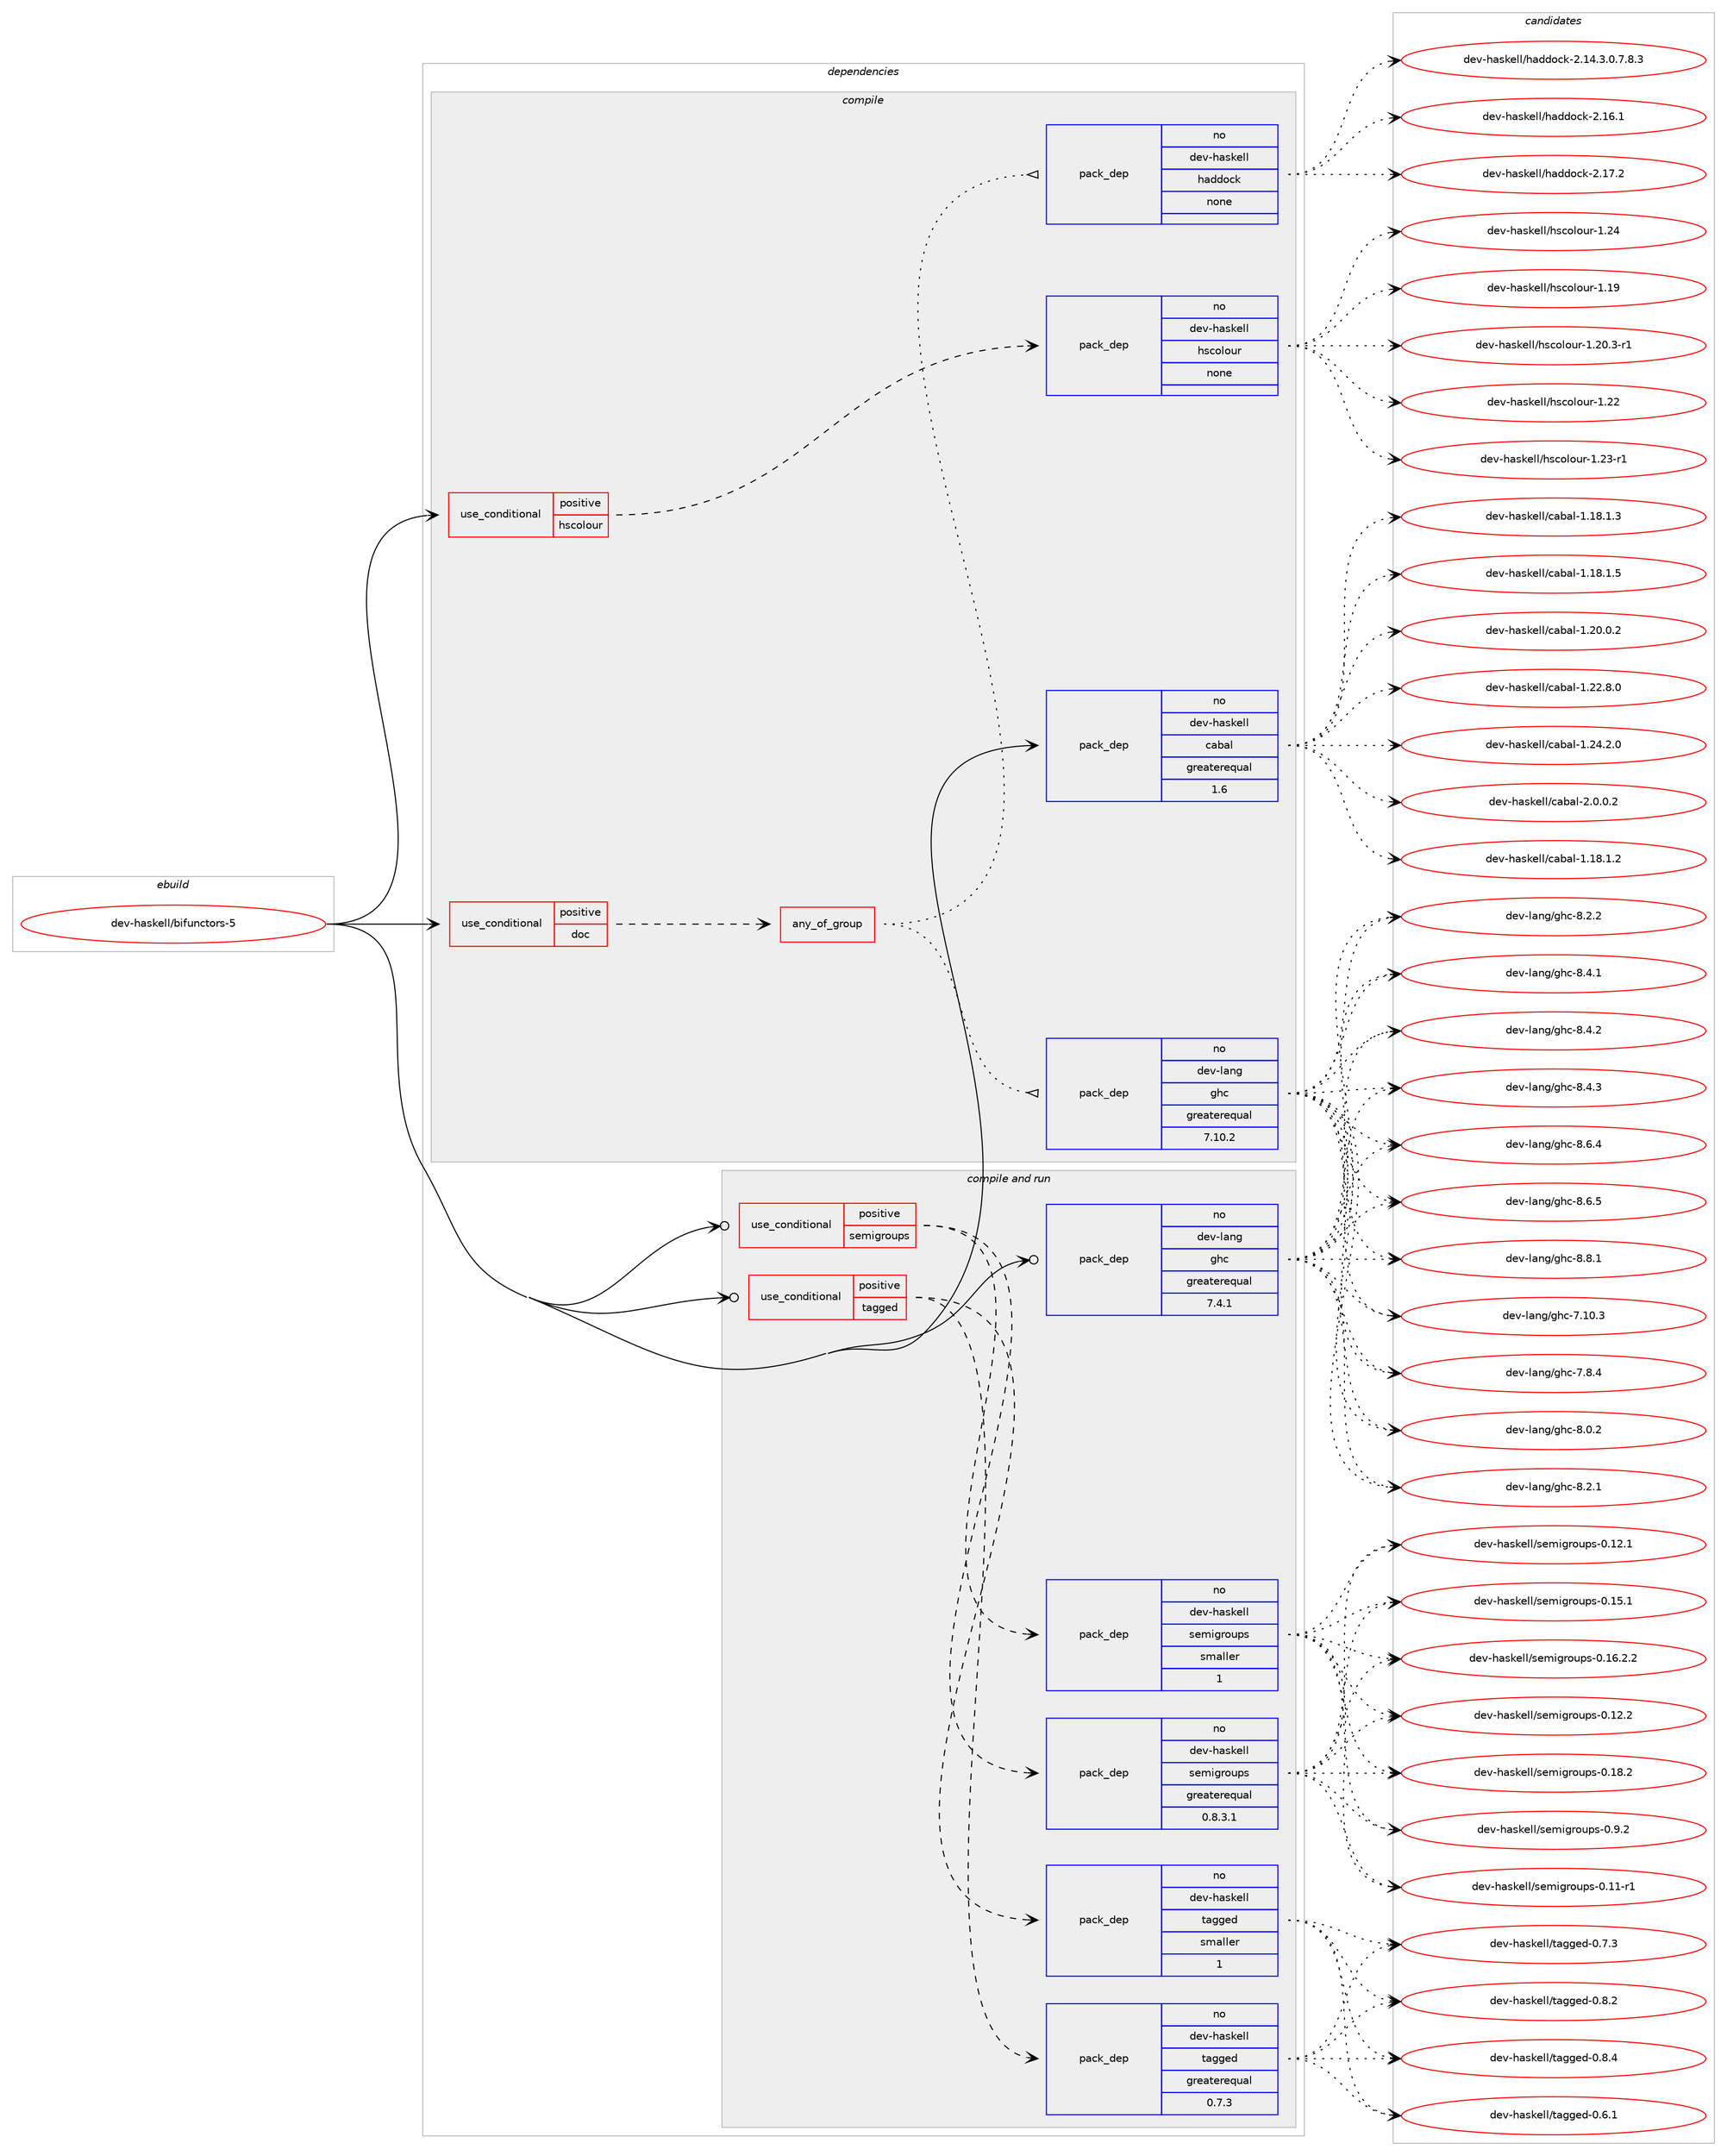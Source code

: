 digraph prolog {

# *************
# Graph options
# *************

newrank=true;
concentrate=true;
compound=true;
graph [rankdir=LR,fontname=Helvetica,fontsize=10,ranksep=1.5];#, ranksep=2.5, nodesep=0.2];
edge  [arrowhead=vee];
node  [fontname=Helvetica,fontsize=10];

# **********
# The ebuild
# **********

subgraph cluster_leftcol {
color=gray;
rank=same;
label=<<i>ebuild</i>>;
id [label="dev-haskell/bifunctors-5", color=red, width=4, href="../dev-haskell/bifunctors-5.svg"];
}

# ****************
# The dependencies
# ****************

subgraph cluster_midcol {
color=gray;
label=<<i>dependencies</i>>;
subgraph cluster_compile {
fillcolor="#eeeeee";
style=filled;
label=<<i>compile</i>>;
subgraph cond124866 {
dependency527151 [label=<<TABLE BORDER="0" CELLBORDER="1" CELLSPACING="0" CELLPADDING="4"><TR><TD ROWSPAN="3" CELLPADDING="10">use_conditional</TD></TR><TR><TD>positive</TD></TR><TR><TD>doc</TD></TR></TABLE>>, shape=none, color=red];
subgraph any9528 {
dependency527152 [label=<<TABLE BORDER="0" CELLBORDER="1" CELLSPACING="0" CELLPADDING="4"><TR><TD CELLPADDING="10">any_of_group</TD></TR></TABLE>>, shape=none, color=red];subgraph pack392400 {
dependency527153 [label=<<TABLE BORDER="0" CELLBORDER="1" CELLSPACING="0" CELLPADDING="4" WIDTH="220"><TR><TD ROWSPAN="6" CELLPADDING="30">pack_dep</TD></TR><TR><TD WIDTH="110">no</TD></TR><TR><TD>dev-haskell</TD></TR><TR><TD>haddock</TD></TR><TR><TD>none</TD></TR><TR><TD></TD></TR></TABLE>>, shape=none, color=blue];
}
dependency527152:e -> dependency527153:w [weight=20,style="dotted",arrowhead="oinv"];
subgraph pack392401 {
dependency527154 [label=<<TABLE BORDER="0" CELLBORDER="1" CELLSPACING="0" CELLPADDING="4" WIDTH="220"><TR><TD ROWSPAN="6" CELLPADDING="30">pack_dep</TD></TR><TR><TD WIDTH="110">no</TD></TR><TR><TD>dev-lang</TD></TR><TR><TD>ghc</TD></TR><TR><TD>greaterequal</TD></TR><TR><TD>7.10.2</TD></TR></TABLE>>, shape=none, color=blue];
}
dependency527152:e -> dependency527154:w [weight=20,style="dotted",arrowhead="oinv"];
}
dependency527151:e -> dependency527152:w [weight=20,style="dashed",arrowhead="vee"];
}
id:e -> dependency527151:w [weight=20,style="solid",arrowhead="vee"];
subgraph cond124867 {
dependency527155 [label=<<TABLE BORDER="0" CELLBORDER="1" CELLSPACING="0" CELLPADDING="4"><TR><TD ROWSPAN="3" CELLPADDING="10">use_conditional</TD></TR><TR><TD>positive</TD></TR><TR><TD>hscolour</TD></TR></TABLE>>, shape=none, color=red];
subgraph pack392402 {
dependency527156 [label=<<TABLE BORDER="0" CELLBORDER="1" CELLSPACING="0" CELLPADDING="4" WIDTH="220"><TR><TD ROWSPAN="6" CELLPADDING="30">pack_dep</TD></TR><TR><TD WIDTH="110">no</TD></TR><TR><TD>dev-haskell</TD></TR><TR><TD>hscolour</TD></TR><TR><TD>none</TD></TR><TR><TD></TD></TR></TABLE>>, shape=none, color=blue];
}
dependency527155:e -> dependency527156:w [weight=20,style="dashed",arrowhead="vee"];
}
id:e -> dependency527155:w [weight=20,style="solid",arrowhead="vee"];
subgraph pack392403 {
dependency527157 [label=<<TABLE BORDER="0" CELLBORDER="1" CELLSPACING="0" CELLPADDING="4" WIDTH="220"><TR><TD ROWSPAN="6" CELLPADDING="30">pack_dep</TD></TR><TR><TD WIDTH="110">no</TD></TR><TR><TD>dev-haskell</TD></TR><TR><TD>cabal</TD></TR><TR><TD>greaterequal</TD></TR><TR><TD>1.6</TD></TR></TABLE>>, shape=none, color=blue];
}
id:e -> dependency527157:w [weight=20,style="solid",arrowhead="vee"];
}
subgraph cluster_compileandrun {
fillcolor="#eeeeee";
style=filled;
label=<<i>compile and run</i>>;
subgraph cond124868 {
dependency527158 [label=<<TABLE BORDER="0" CELLBORDER="1" CELLSPACING="0" CELLPADDING="4"><TR><TD ROWSPAN="3" CELLPADDING="10">use_conditional</TD></TR><TR><TD>positive</TD></TR><TR><TD>semigroups</TD></TR></TABLE>>, shape=none, color=red];
subgraph pack392404 {
dependency527159 [label=<<TABLE BORDER="0" CELLBORDER="1" CELLSPACING="0" CELLPADDING="4" WIDTH="220"><TR><TD ROWSPAN="6" CELLPADDING="30">pack_dep</TD></TR><TR><TD WIDTH="110">no</TD></TR><TR><TD>dev-haskell</TD></TR><TR><TD>semigroups</TD></TR><TR><TD>greaterequal</TD></TR><TR><TD>0.8.3.1</TD></TR></TABLE>>, shape=none, color=blue];
}
dependency527158:e -> dependency527159:w [weight=20,style="dashed",arrowhead="vee"];
subgraph pack392405 {
dependency527160 [label=<<TABLE BORDER="0" CELLBORDER="1" CELLSPACING="0" CELLPADDING="4" WIDTH="220"><TR><TD ROWSPAN="6" CELLPADDING="30">pack_dep</TD></TR><TR><TD WIDTH="110">no</TD></TR><TR><TD>dev-haskell</TD></TR><TR><TD>semigroups</TD></TR><TR><TD>smaller</TD></TR><TR><TD>1</TD></TR></TABLE>>, shape=none, color=blue];
}
dependency527158:e -> dependency527160:w [weight=20,style="dashed",arrowhead="vee"];
}
id:e -> dependency527158:w [weight=20,style="solid",arrowhead="odotvee"];
subgraph cond124869 {
dependency527161 [label=<<TABLE BORDER="0" CELLBORDER="1" CELLSPACING="0" CELLPADDING="4"><TR><TD ROWSPAN="3" CELLPADDING="10">use_conditional</TD></TR><TR><TD>positive</TD></TR><TR><TD>tagged</TD></TR></TABLE>>, shape=none, color=red];
subgraph pack392406 {
dependency527162 [label=<<TABLE BORDER="0" CELLBORDER="1" CELLSPACING="0" CELLPADDING="4" WIDTH="220"><TR><TD ROWSPAN="6" CELLPADDING="30">pack_dep</TD></TR><TR><TD WIDTH="110">no</TD></TR><TR><TD>dev-haskell</TD></TR><TR><TD>tagged</TD></TR><TR><TD>greaterequal</TD></TR><TR><TD>0.7.3</TD></TR></TABLE>>, shape=none, color=blue];
}
dependency527161:e -> dependency527162:w [weight=20,style="dashed",arrowhead="vee"];
subgraph pack392407 {
dependency527163 [label=<<TABLE BORDER="0" CELLBORDER="1" CELLSPACING="0" CELLPADDING="4" WIDTH="220"><TR><TD ROWSPAN="6" CELLPADDING="30">pack_dep</TD></TR><TR><TD WIDTH="110">no</TD></TR><TR><TD>dev-haskell</TD></TR><TR><TD>tagged</TD></TR><TR><TD>smaller</TD></TR><TR><TD>1</TD></TR></TABLE>>, shape=none, color=blue];
}
dependency527161:e -> dependency527163:w [weight=20,style="dashed",arrowhead="vee"];
}
id:e -> dependency527161:w [weight=20,style="solid",arrowhead="odotvee"];
subgraph pack392408 {
dependency527164 [label=<<TABLE BORDER="0" CELLBORDER="1" CELLSPACING="0" CELLPADDING="4" WIDTH="220"><TR><TD ROWSPAN="6" CELLPADDING="30">pack_dep</TD></TR><TR><TD WIDTH="110">no</TD></TR><TR><TD>dev-lang</TD></TR><TR><TD>ghc</TD></TR><TR><TD>greaterequal</TD></TR><TR><TD>7.4.1</TD></TR></TABLE>>, shape=none, color=blue];
}
id:e -> dependency527164:w [weight=20,style="solid",arrowhead="odotvee"];
}
subgraph cluster_run {
fillcolor="#eeeeee";
style=filled;
label=<<i>run</i>>;
}
}

# **************
# The candidates
# **************

subgraph cluster_choices {
rank=same;
color=gray;
label=<<i>candidates</i>>;

subgraph choice392400 {
color=black;
nodesep=1;
choice1001011184510497115107101108108471049710010011199107455046495246514648465546564651 [label="dev-haskell/haddock-2.14.3.0.7.8.3", color=red, width=4,href="../dev-haskell/haddock-2.14.3.0.7.8.3.svg"];
choice100101118451049711510710110810847104971001001119910745504649544649 [label="dev-haskell/haddock-2.16.1", color=red, width=4,href="../dev-haskell/haddock-2.16.1.svg"];
choice100101118451049711510710110810847104971001001119910745504649554650 [label="dev-haskell/haddock-2.17.2", color=red, width=4,href="../dev-haskell/haddock-2.17.2.svg"];
dependency527153:e -> choice1001011184510497115107101108108471049710010011199107455046495246514648465546564651:w [style=dotted,weight="100"];
dependency527153:e -> choice100101118451049711510710110810847104971001001119910745504649544649:w [style=dotted,weight="100"];
dependency527153:e -> choice100101118451049711510710110810847104971001001119910745504649554650:w [style=dotted,weight="100"];
}
subgraph choice392401 {
color=black;
nodesep=1;
choice1001011184510897110103471031049945554649484651 [label="dev-lang/ghc-7.10.3", color=red, width=4,href="../dev-lang/ghc-7.10.3.svg"];
choice10010111845108971101034710310499455546564652 [label="dev-lang/ghc-7.8.4", color=red, width=4,href="../dev-lang/ghc-7.8.4.svg"];
choice10010111845108971101034710310499455646484650 [label="dev-lang/ghc-8.0.2", color=red, width=4,href="../dev-lang/ghc-8.0.2.svg"];
choice10010111845108971101034710310499455646504649 [label="dev-lang/ghc-8.2.1", color=red, width=4,href="../dev-lang/ghc-8.2.1.svg"];
choice10010111845108971101034710310499455646504650 [label="dev-lang/ghc-8.2.2", color=red, width=4,href="../dev-lang/ghc-8.2.2.svg"];
choice10010111845108971101034710310499455646524649 [label="dev-lang/ghc-8.4.1", color=red, width=4,href="../dev-lang/ghc-8.4.1.svg"];
choice10010111845108971101034710310499455646524650 [label="dev-lang/ghc-8.4.2", color=red, width=4,href="../dev-lang/ghc-8.4.2.svg"];
choice10010111845108971101034710310499455646524651 [label="dev-lang/ghc-8.4.3", color=red, width=4,href="../dev-lang/ghc-8.4.3.svg"];
choice10010111845108971101034710310499455646544652 [label="dev-lang/ghc-8.6.4", color=red, width=4,href="../dev-lang/ghc-8.6.4.svg"];
choice10010111845108971101034710310499455646544653 [label="dev-lang/ghc-8.6.5", color=red, width=4,href="../dev-lang/ghc-8.6.5.svg"];
choice10010111845108971101034710310499455646564649 [label="dev-lang/ghc-8.8.1", color=red, width=4,href="../dev-lang/ghc-8.8.1.svg"];
dependency527154:e -> choice1001011184510897110103471031049945554649484651:w [style=dotted,weight="100"];
dependency527154:e -> choice10010111845108971101034710310499455546564652:w [style=dotted,weight="100"];
dependency527154:e -> choice10010111845108971101034710310499455646484650:w [style=dotted,weight="100"];
dependency527154:e -> choice10010111845108971101034710310499455646504649:w [style=dotted,weight="100"];
dependency527154:e -> choice10010111845108971101034710310499455646504650:w [style=dotted,weight="100"];
dependency527154:e -> choice10010111845108971101034710310499455646524649:w [style=dotted,weight="100"];
dependency527154:e -> choice10010111845108971101034710310499455646524650:w [style=dotted,weight="100"];
dependency527154:e -> choice10010111845108971101034710310499455646524651:w [style=dotted,weight="100"];
dependency527154:e -> choice10010111845108971101034710310499455646544652:w [style=dotted,weight="100"];
dependency527154:e -> choice10010111845108971101034710310499455646544653:w [style=dotted,weight="100"];
dependency527154:e -> choice10010111845108971101034710310499455646564649:w [style=dotted,weight="100"];
}
subgraph choice392402 {
color=black;
nodesep=1;
choice100101118451049711510710110810847104115991111081111171144549464957 [label="dev-haskell/hscolour-1.19", color=red, width=4,href="../dev-haskell/hscolour-1.19.svg"];
choice10010111845104971151071011081084710411599111108111117114454946504846514511449 [label="dev-haskell/hscolour-1.20.3-r1", color=red, width=4,href="../dev-haskell/hscolour-1.20.3-r1.svg"];
choice100101118451049711510710110810847104115991111081111171144549465050 [label="dev-haskell/hscolour-1.22", color=red, width=4,href="../dev-haskell/hscolour-1.22.svg"];
choice1001011184510497115107101108108471041159911110811111711445494650514511449 [label="dev-haskell/hscolour-1.23-r1", color=red, width=4,href="../dev-haskell/hscolour-1.23-r1.svg"];
choice100101118451049711510710110810847104115991111081111171144549465052 [label="dev-haskell/hscolour-1.24", color=red, width=4,href="../dev-haskell/hscolour-1.24.svg"];
dependency527156:e -> choice100101118451049711510710110810847104115991111081111171144549464957:w [style=dotted,weight="100"];
dependency527156:e -> choice10010111845104971151071011081084710411599111108111117114454946504846514511449:w [style=dotted,weight="100"];
dependency527156:e -> choice100101118451049711510710110810847104115991111081111171144549465050:w [style=dotted,weight="100"];
dependency527156:e -> choice1001011184510497115107101108108471041159911110811111711445494650514511449:w [style=dotted,weight="100"];
dependency527156:e -> choice100101118451049711510710110810847104115991111081111171144549465052:w [style=dotted,weight="100"];
}
subgraph choice392403 {
color=black;
nodesep=1;
choice10010111845104971151071011081084799979897108454946495646494650 [label="dev-haskell/cabal-1.18.1.2", color=red, width=4,href="../dev-haskell/cabal-1.18.1.2.svg"];
choice10010111845104971151071011081084799979897108454946495646494651 [label="dev-haskell/cabal-1.18.1.3", color=red, width=4,href="../dev-haskell/cabal-1.18.1.3.svg"];
choice10010111845104971151071011081084799979897108454946495646494653 [label="dev-haskell/cabal-1.18.1.5", color=red, width=4,href="../dev-haskell/cabal-1.18.1.5.svg"];
choice10010111845104971151071011081084799979897108454946504846484650 [label="dev-haskell/cabal-1.20.0.2", color=red, width=4,href="../dev-haskell/cabal-1.20.0.2.svg"];
choice10010111845104971151071011081084799979897108454946505046564648 [label="dev-haskell/cabal-1.22.8.0", color=red, width=4,href="../dev-haskell/cabal-1.22.8.0.svg"];
choice10010111845104971151071011081084799979897108454946505246504648 [label="dev-haskell/cabal-1.24.2.0", color=red, width=4,href="../dev-haskell/cabal-1.24.2.0.svg"];
choice100101118451049711510710110810847999798971084550464846484650 [label="dev-haskell/cabal-2.0.0.2", color=red, width=4,href="../dev-haskell/cabal-2.0.0.2.svg"];
dependency527157:e -> choice10010111845104971151071011081084799979897108454946495646494650:w [style=dotted,weight="100"];
dependency527157:e -> choice10010111845104971151071011081084799979897108454946495646494651:w [style=dotted,weight="100"];
dependency527157:e -> choice10010111845104971151071011081084799979897108454946495646494653:w [style=dotted,weight="100"];
dependency527157:e -> choice10010111845104971151071011081084799979897108454946504846484650:w [style=dotted,weight="100"];
dependency527157:e -> choice10010111845104971151071011081084799979897108454946505046564648:w [style=dotted,weight="100"];
dependency527157:e -> choice10010111845104971151071011081084799979897108454946505246504648:w [style=dotted,weight="100"];
dependency527157:e -> choice100101118451049711510710110810847999798971084550464846484650:w [style=dotted,weight="100"];
}
subgraph choice392404 {
color=black;
nodesep=1;
choice10010111845104971151071011081084711510110910510311411111711211545484649494511449 [label="dev-haskell/semigroups-0.11-r1", color=red, width=4,href="../dev-haskell/semigroups-0.11-r1.svg"];
choice10010111845104971151071011081084711510110910510311411111711211545484649504649 [label="dev-haskell/semigroups-0.12.1", color=red, width=4,href="../dev-haskell/semigroups-0.12.1.svg"];
choice10010111845104971151071011081084711510110910510311411111711211545484649504650 [label="dev-haskell/semigroups-0.12.2", color=red, width=4,href="../dev-haskell/semigroups-0.12.2.svg"];
choice10010111845104971151071011081084711510110910510311411111711211545484649534649 [label="dev-haskell/semigroups-0.15.1", color=red, width=4,href="../dev-haskell/semigroups-0.15.1.svg"];
choice100101118451049711510710110810847115101109105103114111117112115454846495446504650 [label="dev-haskell/semigroups-0.16.2.2", color=red, width=4,href="../dev-haskell/semigroups-0.16.2.2.svg"];
choice10010111845104971151071011081084711510110910510311411111711211545484649564650 [label="dev-haskell/semigroups-0.18.2", color=red, width=4,href="../dev-haskell/semigroups-0.18.2.svg"];
choice100101118451049711510710110810847115101109105103114111117112115454846574650 [label="dev-haskell/semigroups-0.9.2", color=red, width=4,href="../dev-haskell/semigroups-0.9.2.svg"];
dependency527159:e -> choice10010111845104971151071011081084711510110910510311411111711211545484649494511449:w [style=dotted,weight="100"];
dependency527159:e -> choice10010111845104971151071011081084711510110910510311411111711211545484649504649:w [style=dotted,weight="100"];
dependency527159:e -> choice10010111845104971151071011081084711510110910510311411111711211545484649504650:w [style=dotted,weight="100"];
dependency527159:e -> choice10010111845104971151071011081084711510110910510311411111711211545484649534649:w [style=dotted,weight="100"];
dependency527159:e -> choice100101118451049711510710110810847115101109105103114111117112115454846495446504650:w [style=dotted,weight="100"];
dependency527159:e -> choice10010111845104971151071011081084711510110910510311411111711211545484649564650:w [style=dotted,weight="100"];
dependency527159:e -> choice100101118451049711510710110810847115101109105103114111117112115454846574650:w [style=dotted,weight="100"];
}
subgraph choice392405 {
color=black;
nodesep=1;
choice10010111845104971151071011081084711510110910510311411111711211545484649494511449 [label="dev-haskell/semigroups-0.11-r1", color=red, width=4,href="../dev-haskell/semigroups-0.11-r1.svg"];
choice10010111845104971151071011081084711510110910510311411111711211545484649504649 [label="dev-haskell/semigroups-0.12.1", color=red, width=4,href="../dev-haskell/semigroups-0.12.1.svg"];
choice10010111845104971151071011081084711510110910510311411111711211545484649504650 [label="dev-haskell/semigroups-0.12.2", color=red, width=4,href="../dev-haskell/semigroups-0.12.2.svg"];
choice10010111845104971151071011081084711510110910510311411111711211545484649534649 [label="dev-haskell/semigroups-0.15.1", color=red, width=4,href="../dev-haskell/semigroups-0.15.1.svg"];
choice100101118451049711510710110810847115101109105103114111117112115454846495446504650 [label="dev-haskell/semigroups-0.16.2.2", color=red, width=4,href="../dev-haskell/semigroups-0.16.2.2.svg"];
choice10010111845104971151071011081084711510110910510311411111711211545484649564650 [label="dev-haskell/semigroups-0.18.2", color=red, width=4,href="../dev-haskell/semigroups-0.18.2.svg"];
choice100101118451049711510710110810847115101109105103114111117112115454846574650 [label="dev-haskell/semigroups-0.9.2", color=red, width=4,href="../dev-haskell/semigroups-0.9.2.svg"];
dependency527160:e -> choice10010111845104971151071011081084711510110910510311411111711211545484649494511449:w [style=dotted,weight="100"];
dependency527160:e -> choice10010111845104971151071011081084711510110910510311411111711211545484649504649:w [style=dotted,weight="100"];
dependency527160:e -> choice10010111845104971151071011081084711510110910510311411111711211545484649504650:w [style=dotted,weight="100"];
dependency527160:e -> choice10010111845104971151071011081084711510110910510311411111711211545484649534649:w [style=dotted,weight="100"];
dependency527160:e -> choice100101118451049711510710110810847115101109105103114111117112115454846495446504650:w [style=dotted,weight="100"];
dependency527160:e -> choice10010111845104971151071011081084711510110910510311411111711211545484649564650:w [style=dotted,weight="100"];
dependency527160:e -> choice100101118451049711510710110810847115101109105103114111117112115454846574650:w [style=dotted,weight="100"];
}
subgraph choice392406 {
color=black;
nodesep=1;
choice10010111845104971151071011081084711697103103101100454846544649 [label="dev-haskell/tagged-0.6.1", color=red, width=4,href="../dev-haskell/tagged-0.6.1.svg"];
choice10010111845104971151071011081084711697103103101100454846554651 [label="dev-haskell/tagged-0.7.3", color=red, width=4,href="../dev-haskell/tagged-0.7.3.svg"];
choice10010111845104971151071011081084711697103103101100454846564650 [label="dev-haskell/tagged-0.8.2", color=red, width=4,href="../dev-haskell/tagged-0.8.2.svg"];
choice10010111845104971151071011081084711697103103101100454846564652 [label="dev-haskell/tagged-0.8.4", color=red, width=4,href="../dev-haskell/tagged-0.8.4.svg"];
dependency527162:e -> choice10010111845104971151071011081084711697103103101100454846544649:w [style=dotted,weight="100"];
dependency527162:e -> choice10010111845104971151071011081084711697103103101100454846554651:w [style=dotted,weight="100"];
dependency527162:e -> choice10010111845104971151071011081084711697103103101100454846564650:w [style=dotted,weight="100"];
dependency527162:e -> choice10010111845104971151071011081084711697103103101100454846564652:w [style=dotted,weight="100"];
}
subgraph choice392407 {
color=black;
nodesep=1;
choice10010111845104971151071011081084711697103103101100454846544649 [label="dev-haskell/tagged-0.6.1", color=red, width=4,href="../dev-haskell/tagged-0.6.1.svg"];
choice10010111845104971151071011081084711697103103101100454846554651 [label="dev-haskell/tagged-0.7.3", color=red, width=4,href="../dev-haskell/tagged-0.7.3.svg"];
choice10010111845104971151071011081084711697103103101100454846564650 [label="dev-haskell/tagged-0.8.2", color=red, width=4,href="../dev-haskell/tagged-0.8.2.svg"];
choice10010111845104971151071011081084711697103103101100454846564652 [label="dev-haskell/tagged-0.8.4", color=red, width=4,href="../dev-haskell/tagged-0.8.4.svg"];
dependency527163:e -> choice10010111845104971151071011081084711697103103101100454846544649:w [style=dotted,weight="100"];
dependency527163:e -> choice10010111845104971151071011081084711697103103101100454846554651:w [style=dotted,weight="100"];
dependency527163:e -> choice10010111845104971151071011081084711697103103101100454846564650:w [style=dotted,weight="100"];
dependency527163:e -> choice10010111845104971151071011081084711697103103101100454846564652:w [style=dotted,weight="100"];
}
subgraph choice392408 {
color=black;
nodesep=1;
choice1001011184510897110103471031049945554649484651 [label="dev-lang/ghc-7.10.3", color=red, width=4,href="../dev-lang/ghc-7.10.3.svg"];
choice10010111845108971101034710310499455546564652 [label="dev-lang/ghc-7.8.4", color=red, width=4,href="../dev-lang/ghc-7.8.4.svg"];
choice10010111845108971101034710310499455646484650 [label="dev-lang/ghc-8.0.2", color=red, width=4,href="../dev-lang/ghc-8.0.2.svg"];
choice10010111845108971101034710310499455646504649 [label="dev-lang/ghc-8.2.1", color=red, width=4,href="../dev-lang/ghc-8.2.1.svg"];
choice10010111845108971101034710310499455646504650 [label="dev-lang/ghc-8.2.2", color=red, width=4,href="../dev-lang/ghc-8.2.2.svg"];
choice10010111845108971101034710310499455646524649 [label="dev-lang/ghc-8.4.1", color=red, width=4,href="../dev-lang/ghc-8.4.1.svg"];
choice10010111845108971101034710310499455646524650 [label="dev-lang/ghc-8.4.2", color=red, width=4,href="../dev-lang/ghc-8.4.2.svg"];
choice10010111845108971101034710310499455646524651 [label="dev-lang/ghc-8.4.3", color=red, width=4,href="../dev-lang/ghc-8.4.3.svg"];
choice10010111845108971101034710310499455646544652 [label="dev-lang/ghc-8.6.4", color=red, width=4,href="../dev-lang/ghc-8.6.4.svg"];
choice10010111845108971101034710310499455646544653 [label="dev-lang/ghc-8.6.5", color=red, width=4,href="../dev-lang/ghc-8.6.5.svg"];
choice10010111845108971101034710310499455646564649 [label="dev-lang/ghc-8.8.1", color=red, width=4,href="../dev-lang/ghc-8.8.1.svg"];
dependency527164:e -> choice1001011184510897110103471031049945554649484651:w [style=dotted,weight="100"];
dependency527164:e -> choice10010111845108971101034710310499455546564652:w [style=dotted,weight="100"];
dependency527164:e -> choice10010111845108971101034710310499455646484650:w [style=dotted,weight="100"];
dependency527164:e -> choice10010111845108971101034710310499455646504649:w [style=dotted,weight="100"];
dependency527164:e -> choice10010111845108971101034710310499455646504650:w [style=dotted,weight="100"];
dependency527164:e -> choice10010111845108971101034710310499455646524649:w [style=dotted,weight="100"];
dependency527164:e -> choice10010111845108971101034710310499455646524650:w [style=dotted,weight="100"];
dependency527164:e -> choice10010111845108971101034710310499455646524651:w [style=dotted,weight="100"];
dependency527164:e -> choice10010111845108971101034710310499455646544652:w [style=dotted,weight="100"];
dependency527164:e -> choice10010111845108971101034710310499455646544653:w [style=dotted,weight="100"];
dependency527164:e -> choice10010111845108971101034710310499455646564649:w [style=dotted,weight="100"];
}
}

}

